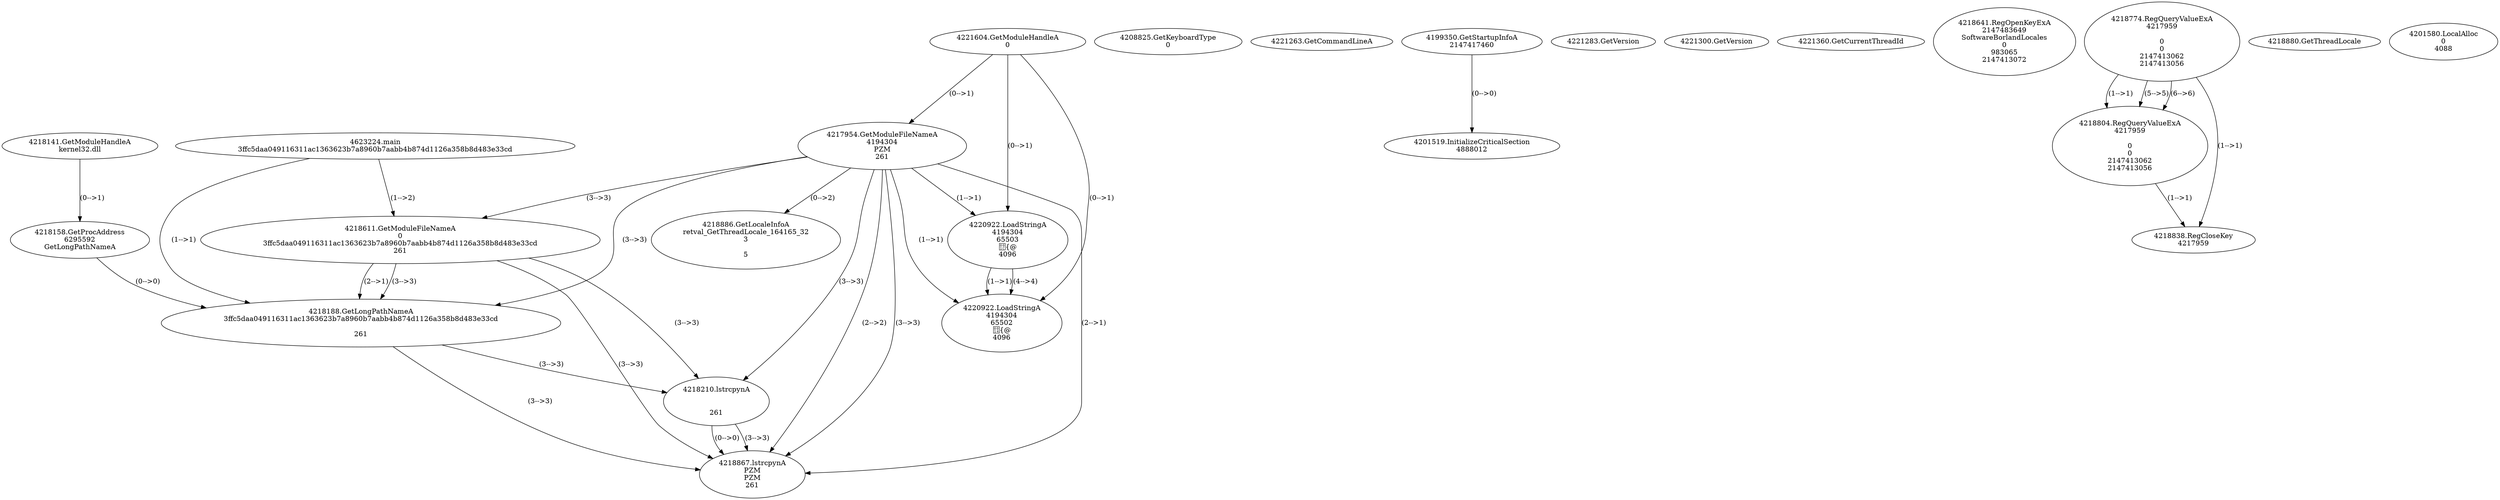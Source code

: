 // Global SCDG with merge call
digraph {
	0 [label="4623224.main
3ffc5daa049116311ac1363623b7a8960b7aabb4b874d1126a358b8d483e33cd"]
	1 [label="4221604.GetModuleHandleA
0"]
	2 [label="4208825.GetKeyboardType
0"]
	3 [label="4221263.GetCommandLineA
"]
	4 [label="4199350.GetStartupInfoA
2147417460"]
	5 [label="4221283.GetVersion
"]
	6 [label="4221300.GetVersion
"]
	7 [label="4221360.GetCurrentThreadId
"]
	8 [label="4217954.GetModuleFileNameA
4194304
PZM
261"]
	1 -> 8 [label="(0-->1)"]
	9 [label="4218611.GetModuleFileNameA
0
3ffc5daa049116311ac1363623b7a8960b7aabb4b874d1126a358b8d483e33cd
261"]
	0 -> 9 [label="(1-->2)"]
	8 -> 9 [label="(3-->3)"]
	10 [label="4218641.RegOpenKeyExA
2147483649
Software\Borland\Locales
0
983065
2147413072"]
	11 [label="4218141.GetModuleHandleA
kernel32.dll"]
	12 [label="4218158.GetProcAddress
6295592
GetLongPathNameA"]
	11 -> 12 [label="(0-->1)"]
	13 [label="4218188.GetLongPathNameA
3ffc5daa049116311ac1363623b7a8960b7aabb4b874d1126a358b8d483e33cd

261"]
	0 -> 13 [label="(1-->1)"]
	9 -> 13 [label="(2-->1)"]
	8 -> 13 [label="(3-->3)"]
	9 -> 13 [label="(3-->3)"]
	12 -> 13 [label="(0-->0)"]
	14 [label="4218210.lstrcpynA


261"]
	8 -> 14 [label="(3-->3)"]
	9 -> 14 [label="(3-->3)"]
	13 -> 14 [label="(3-->3)"]
	15 [label="4218774.RegQueryValueExA
4217959

0
0
2147413062
2147413056"]
	16 [label="4218804.RegQueryValueExA
4217959

0
0
2147413062
2147413056"]
	15 -> 16 [label="(1-->1)"]
	15 -> 16 [label="(5-->5)"]
	15 -> 16 [label="(6-->6)"]
	17 [label="4218838.RegCloseKey
4217959"]
	15 -> 17 [label="(1-->1)"]
	16 -> 17 [label="(1-->1)"]
	18 [label="4218867.lstrcpynA
PZM
PZM
261"]
	8 -> 18 [label="(2-->1)"]
	8 -> 18 [label="(2-->2)"]
	8 -> 18 [label="(3-->3)"]
	9 -> 18 [label="(3-->3)"]
	13 -> 18 [label="(3-->3)"]
	14 -> 18 [label="(3-->3)"]
	14 -> 18 [label="(0-->0)"]
	19 [label="4218880.GetThreadLocale
"]
	20 [label="4218886.GetLocaleInfoA
retval_GetThreadLocale_164165_32
3

5"]
	8 -> 20 [label="(0-->2)"]
	21 [label="4220922.LoadStringA
4194304
65503
{@
4096"]
	1 -> 21 [label="(0-->1)"]
	8 -> 21 [label="(1-->1)"]
	22 [label="4220922.LoadStringA
4194304
65502
{@
4096"]
	1 -> 22 [label="(0-->1)"]
	8 -> 22 [label="(1-->1)"]
	21 -> 22 [label="(1-->1)"]
	21 -> 22 [label="(4-->4)"]
	23 [label="4201519.InitializeCriticalSection
4888012"]
	4 -> 23 [label="(0-->0)"]
	24 [label="4201580.LocalAlloc
0
4088"]
}
